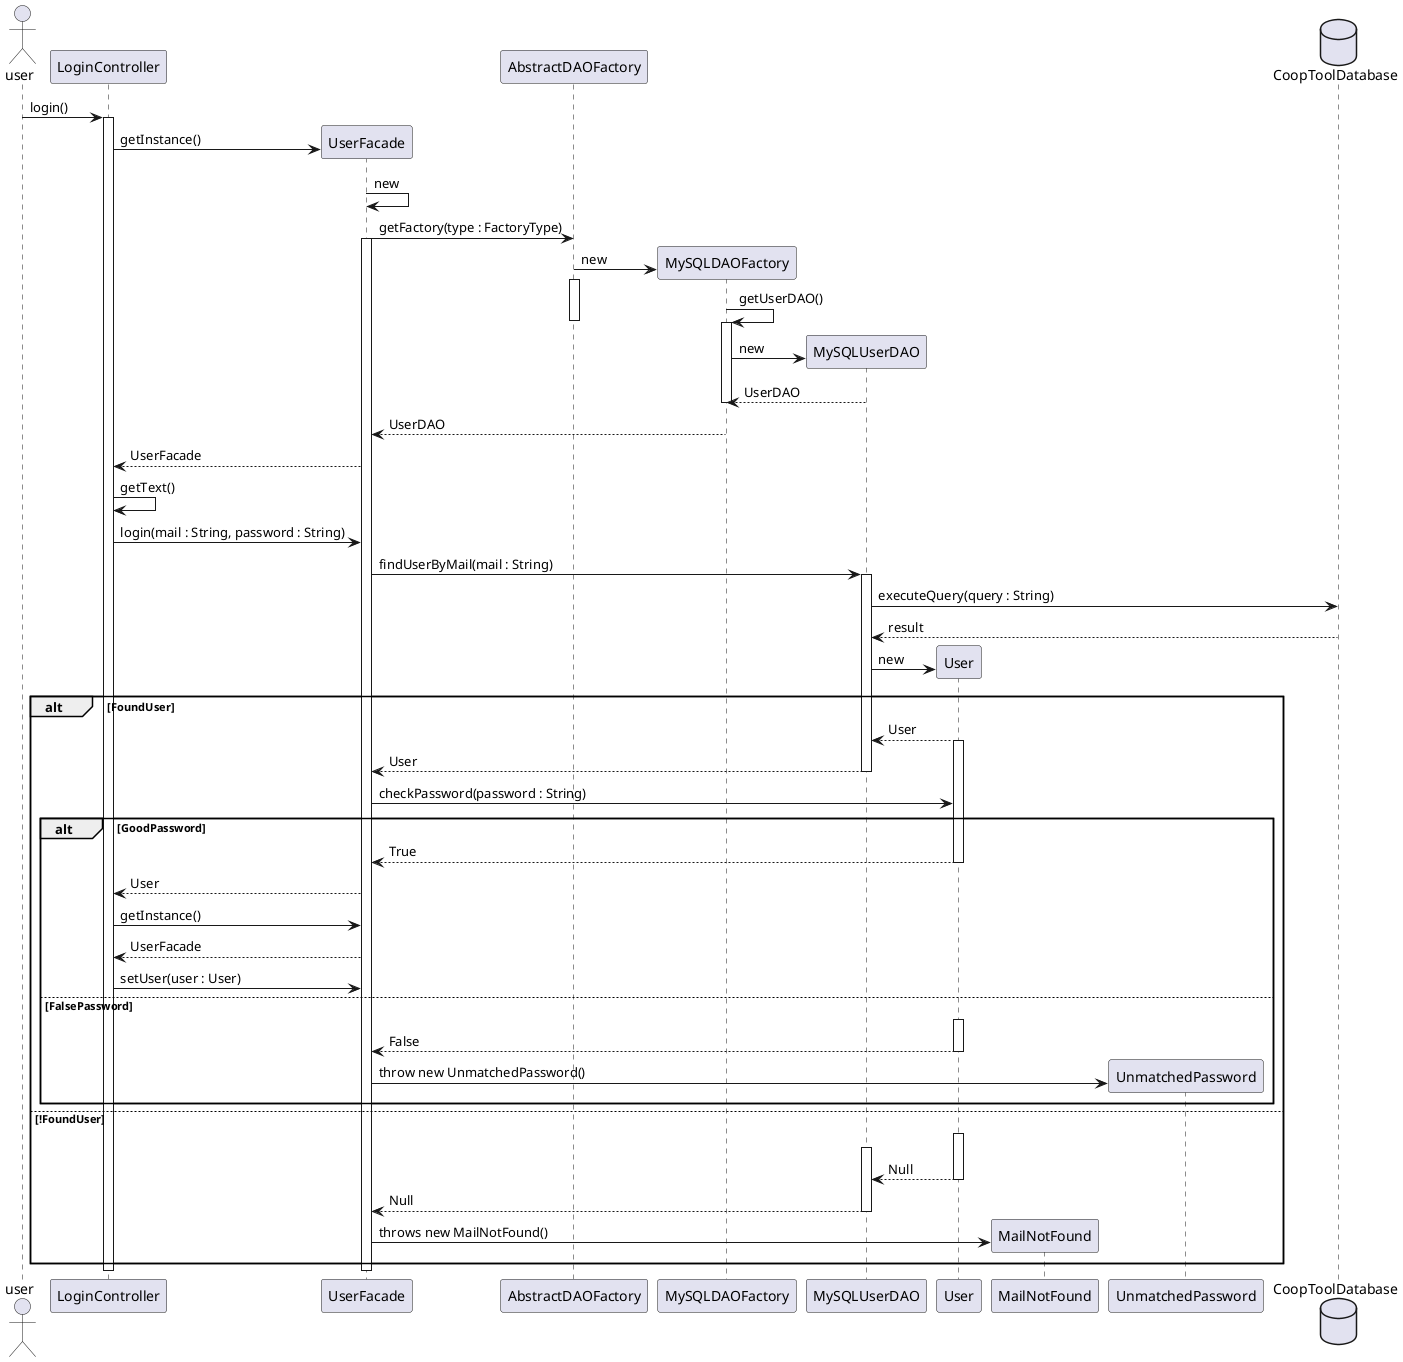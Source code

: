 @startuml

actor user
participant LoginController
participant UserFacade
participant AbstractDAOFactory
participant MySQLDAOFactory
participant MySQLUserDAO
participant User
participant MailNotFound
participant UnmatchedPassword
database CoopToolDatabase

user -> LoginController : login()
activate LoginController
create UserFacade
LoginController -> UserFacade  : getInstance()
UserFacade -> UserFacade : new
UserFacade -> AbstractDAOFactory : getFactory(type : FactoryType)
activate UserFacade
create MySQLDAOFactory
AbstractDAOFactory -> MySQLDAOFactory : new
activate AbstractDAOFactory
MySQLDAOFactory -> MySQLDAOFactory : getUserDAO()
deactivate AbstractDAOFactory
create MySQLUserDAO
activate MySQLDAOFactory
MySQLDAOFactory -> MySQLUserDAO : new
MySQLUserDAO --> MySQLDAOFactory : UserDAO
deactivate MySQLDAOFactory
MySQLDAOFactory --> UserFacade : UserDAO
UserFacade --> LoginController : UserFacade
LoginController -> LoginController : getText()

LoginController -> UserFacade : login(mail : String, password : String)
UserFacade -> MySQLUserDAO : findUserByMail(mail : String)
activate MySQLUserDAO
MySQLUserDAO -> CoopToolDatabase : executeQuery(query : String)
CoopToolDatabase --> MySQLUserDAO : result
create User
MySQLUserDAO -> User : new

alt FoundUser
    User --> MySQLUserDAO : User
    activate User
    MySQLUserDAO --> UserFacade : User
    deactivate MySQLUserDAO
    UserFacade -> User : checkPassword(password : String)
    alt GoodPassword
        User --> UserFacade : True
        deactivate User
        UserFacade --> LoginController : User
        LoginController -> UserFacade : getInstance()
        UserFacade --> LoginController : UserFacade
        LoginController -> UserFacade : setUser(user : User)
    else FalsePassword
        UserFacade -[hidden]> User
        activate User
        User --> UserFacade : False
        deactivate User
        create UnmatchedPassword
        UserFacade -> UnmatchedPassword : throw new UnmatchedPassword()
    end
else !FoundUser
    MySQLUserDAO -[hidden]> User
    activate User
    User -[hidden]> MySQLUserDAO
    activate MySQLUserDAO
    User --> MySQLUserDAO : Null
    deactivate User
    MySQLUserDAO --> UserFacade : Null
    deactivate MySQLUserDAO
    deactivate MySQLDAOFactory
    create MailNotFound
    UserFacade -> MailNotFound : throws new MailNotFound()
end

deactivate LoginController
deactivate UserFacade

@enduml